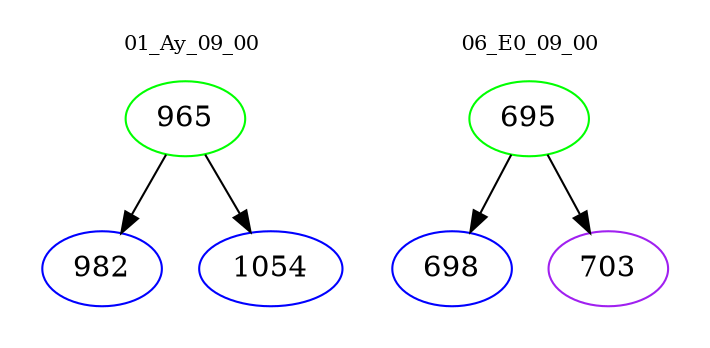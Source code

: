 digraph{
subgraph cluster_0 {
color = white
label = "01_Ay_09_00";
fontsize=10;
T0_965 [label="965", color="green"]
T0_965 -> T0_982 [color="black"]
T0_982 [label="982", color="blue"]
T0_965 -> T0_1054 [color="black"]
T0_1054 [label="1054", color="blue"]
}
subgraph cluster_1 {
color = white
label = "06_E0_09_00";
fontsize=10;
T1_695 [label="695", color="green"]
T1_695 -> T1_698 [color="black"]
T1_698 [label="698", color="blue"]
T1_695 -> T1_703 [color="black"]
T1_703 [label="703", color="purple"]
}
}
